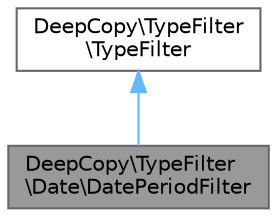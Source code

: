 digraph "DeepCopy\TypeFilter\Date\DatePeriodFilter"
{
 // LATEX_PDF_SIZE
  bgcolor="transparent";
  edge [fontname=Helvetica,fontsize=10,labelfontname=Helvetica,labelfontsize=10];
  node [fontname=Helvetica,fontsize=10,shape=box,height=0.2,width=0.4];
  Node1 [id="Node000001",label="DeepCopy\\TypeFilter\l\\Date\\DatePeriodFilter",height=0.2,width=0.4,color="gray40", fillcolor="grey60", style="filled", fontcolor="black",tooltip=" "];
  Node2 -> Node1 [id="edge1_Node000001_Node000002",dir="back",color="steelblue1",style="solid",tooltip=" "];
  Node2 [id="Node000002",label="DeepCopy\\TypeFilter\l\\TypeFilter",height=0.2,width=0.4,color="gray40", fillcolor="white", style="filled",URL="$interfaceDeepCopy_1_1TypeFilter_1_1TypeFilter.html",tooltip=" "];
}
